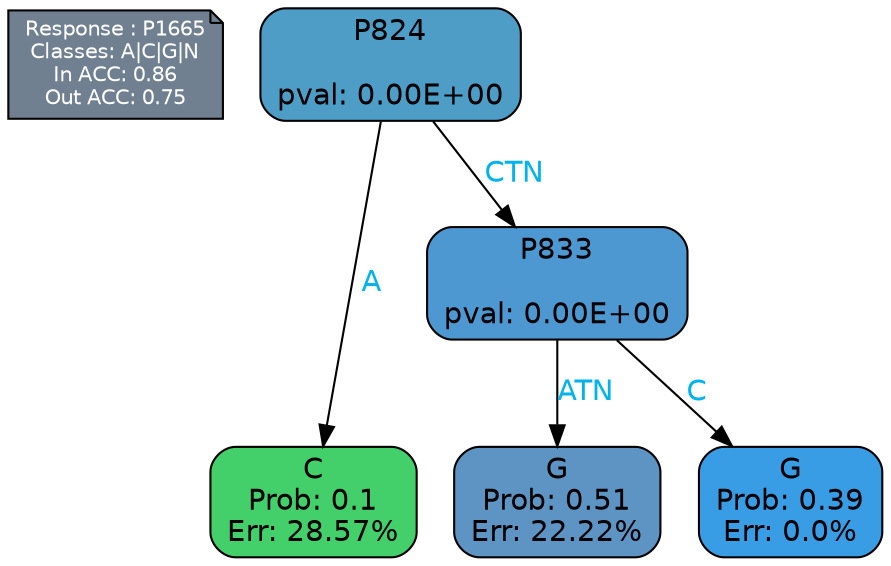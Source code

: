 digraph Tree {
node [shape=box, style="filled, rounded", color="black", fontname=helvetica] ;
graph [ranksep=equally, splines=polylines, bgcolor=transparent, dpi=600] ;
edge [fontname=helvetica] ;
LEGEND [label="Response : P1665
Classes: A|C|G|N
In ACC: 0.86
Out ACC: 0.75
",shape=note,align=left,style=filled,fillcolor="slategray",fontcolor="white",fontsize=10];1 [label="P824

pval: 0.00E+00", fillcolor="#4d9dc7"] ;
2 [label="C
Prob: 0.1
Err: 28.57%", fillcolor="#43d06a"] ;
3 [label="P833

pval: 0.00E+00", fillcolor="#4e98d2"] ;
4 [label="G
Prob: 0.51
Err: 22.22%", fillcolor="#5e94c3"] ;
5 [label="G
Prob: 0.39
Err: 0.0%", fillcolor="#399de5"] ;
1 -> 2 [label="A",fontcolor=deepskyblue2] ;
1 -> 3 [label="CTN",fontcolor=deepskyblue2] ;
3 -> 4 [label="ATN",fontcolor=deepskyblue2] ;
3 -> 5 [label="C",fontcolor=deepskyblue2] ;
{rank = same; 2;4;5;}{rank = same; LEGEND;1;}}